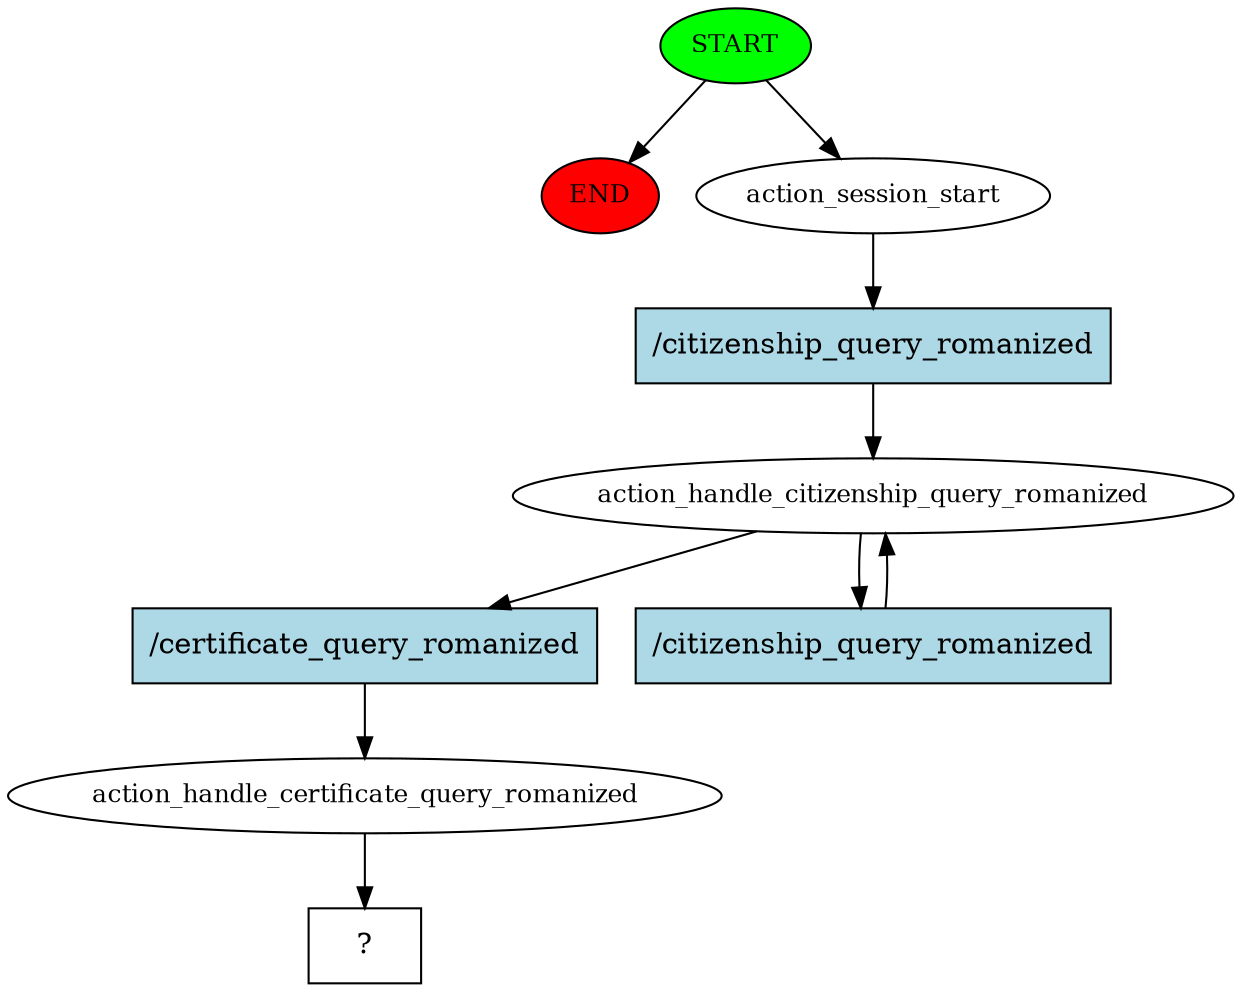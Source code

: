 digraph  {
0 [class="start active", fillcolor=green, fontsize=12, label=START, style=filled];
"-1" [class=end, fillcolor=red, fontsize=12, label=END, style=filled];
1 [class=active, fontsize=12, label=action_session_start];
2 [class=active, fontsize=12, label=action_handle_citizenship_query_romanized];
4 [class=active, fontsize=12, label=action_handle_certificate_query_romanized];
5 [class="intent dashed active", label="  ?  ", shape=rect];
6 [class="intent active", fillcolor=lightblue, label="/citizenship_query_romanized", shape=rect, style=filled];
7 [class="intent active", fillcolor=lightblue, label="/certificate_query_romanized", shape=rect, style=filled];
8 [class="intent active", fillcolor=lightblue, label="/citizenship_query_romanized", shape=rect, style=filled];
0 -> "-1"  [class="", key=NONE, label=""];
0 -> 1  [class=active, key=NONE, label=""];
1 -> 6  [class=active, key=0];
2 -> 7  [class=active, key=0];
2 -> 8  [class=active, key=0];
4 -> 5  [class=active, key=NONE, label=""];
6 -> 2  [class=active, key=0];
7 -> 4  [class=active, key=0];
8 -> 2  [class=active, key=0];
}
